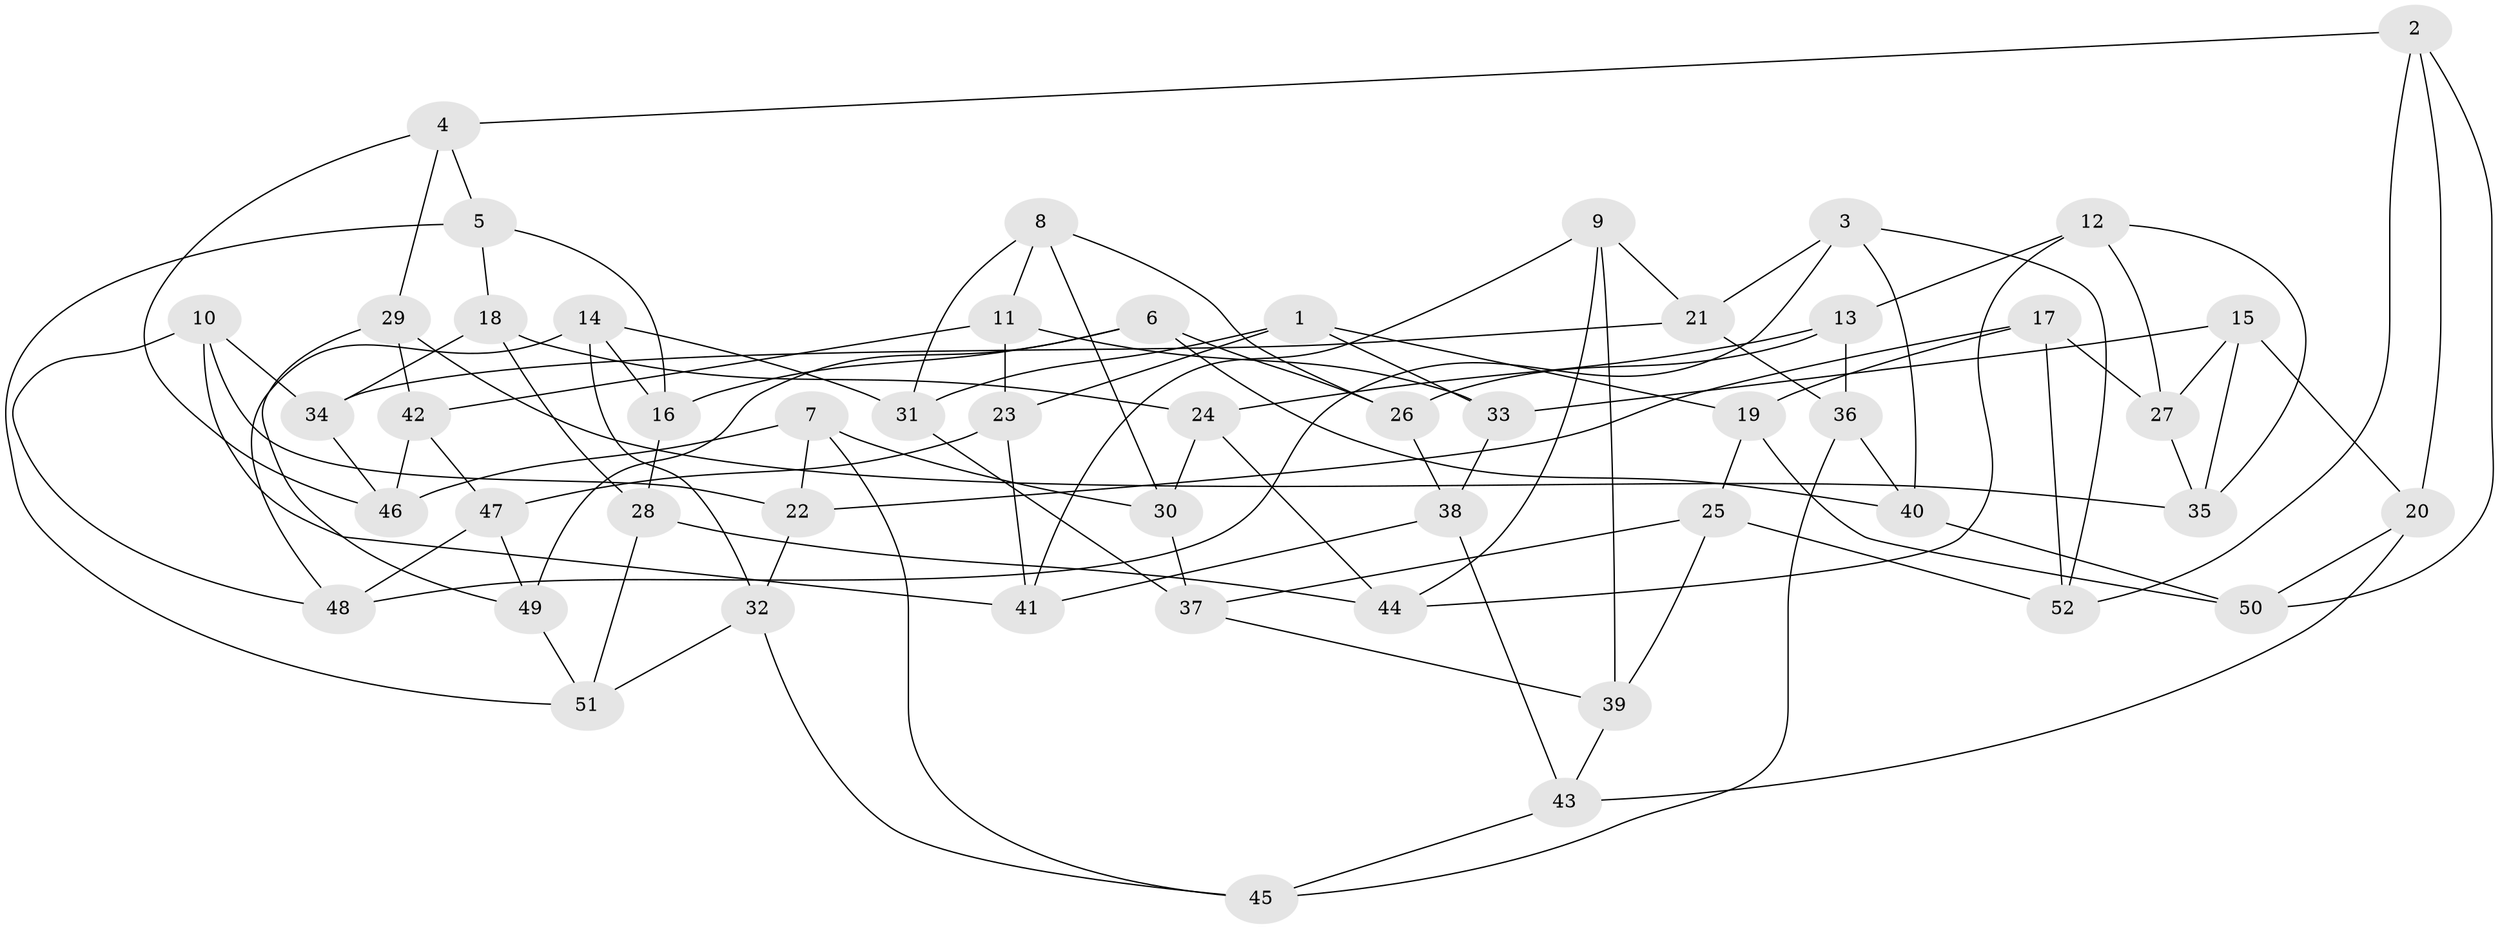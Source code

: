 // Generated by graph-tools (version 1.1) at 2025/11/02/27/25 16:11:48]
// undirected, 52 vertices, 104 edges
graph export_dot {
graph [start="1"]
  node [color=gray90,style=filled];
  1;
  2;
  3;
  4;
  5;
  6;
  7;
  8;
  9;
  10;
  11;
  12;
  13;
  14;
  15;
  16;
  17;
  18;
  19;
  20;
  21;
  22;
  23;
  24;
  25;
  26;
  27;
  28;
  29;
  30;
  31;
  32;
  33;
  34;
  35;
  36;
  37;
  38;
  39;
  40;
  41;
  42;
  43;
  44;
  45;
  46;
  47;
  48;
  49;
  50;
  51;
  52;
  1 -- 23;
  1 -- 19;
  1 -- 33;
  1 -- 31;
  2 -- 4;
  2 -- 52;
  2 -- 20;
  2 -- 50;
  3 -- 40;
  3 -- 52;
  3 -- 48;
  3 -- 21;
  4 -- 46;
  4 -- 29;
  4 -- 5;
  5 -- 18;
  5 -- 16;
  5 -- 51;
  6 -- 26;
  6 -- 49;
  6 -- 16;
  6 -- 40;
  7 -- 45;
  7 -- 46;
  7 -- 30;
  7 -- 22;
  8 -- 30;
  8 -- 31;
  8 -- 11;
  8 -- 26;
  9 -- 41;
  9 -- 44;
  9 -- 39;
  9 -- 21;
  10 -- 34;
  10 -- 41;
  10 -- 48;
  10 -- 22;
  11 -- 23;
  11 -- 33;
  11 -- 42;
  12 -- 13;
  12 -- 44;
  12 -- 27;
  12 -- 35;
  13 -- 26;
  13 -- 36;
  13 -- 24;
  14 -- 48;
  14 -- 16;
  14 -- 31;
  14 -- 32;
  15 -- 20;
  15 -- 35;
  15 -- 27;
  15 -- 33;
  16 -- 28;
  17 -- 22;
  17 -- 19;
  17 -- 27;
  17 -- 52;
  18 -- 34;
  18 -- 28;
  18 -- 24;
  19 -- 25;
  19 -- 50;
  20 -- 50;
  20 -- 43;
  21 -- 36;
  21 -- 34;
  22 -- 32;
  23 -- 47;
  23 -- 41;
  24 -- 30;
  24 -- 44;
  25 -- 37;
  25 -- 52;
  25 -- 39;
  26 -- 38;
  27 -- 35;
  28 -- 51;
  28 -- 44;
  29 -- 42;
  29 -- 49;
  29 -- 35;
  30 -- 37;
  31 -- 37;
  32 -- 45;
  32 -- 51;
  33 -- 38;
  34 -- 46;
  36 -- 45;
  36 -- 40;
  37 -- 39;
  38 -- 41;
  38 -- 43;
  39 -- 43;
  40 -- 50;
  42 -- 46;
  42 -- 47;
  43 -- 45;
  47 -- 49;
  47 -- 48;
  49 -- 51;
}
